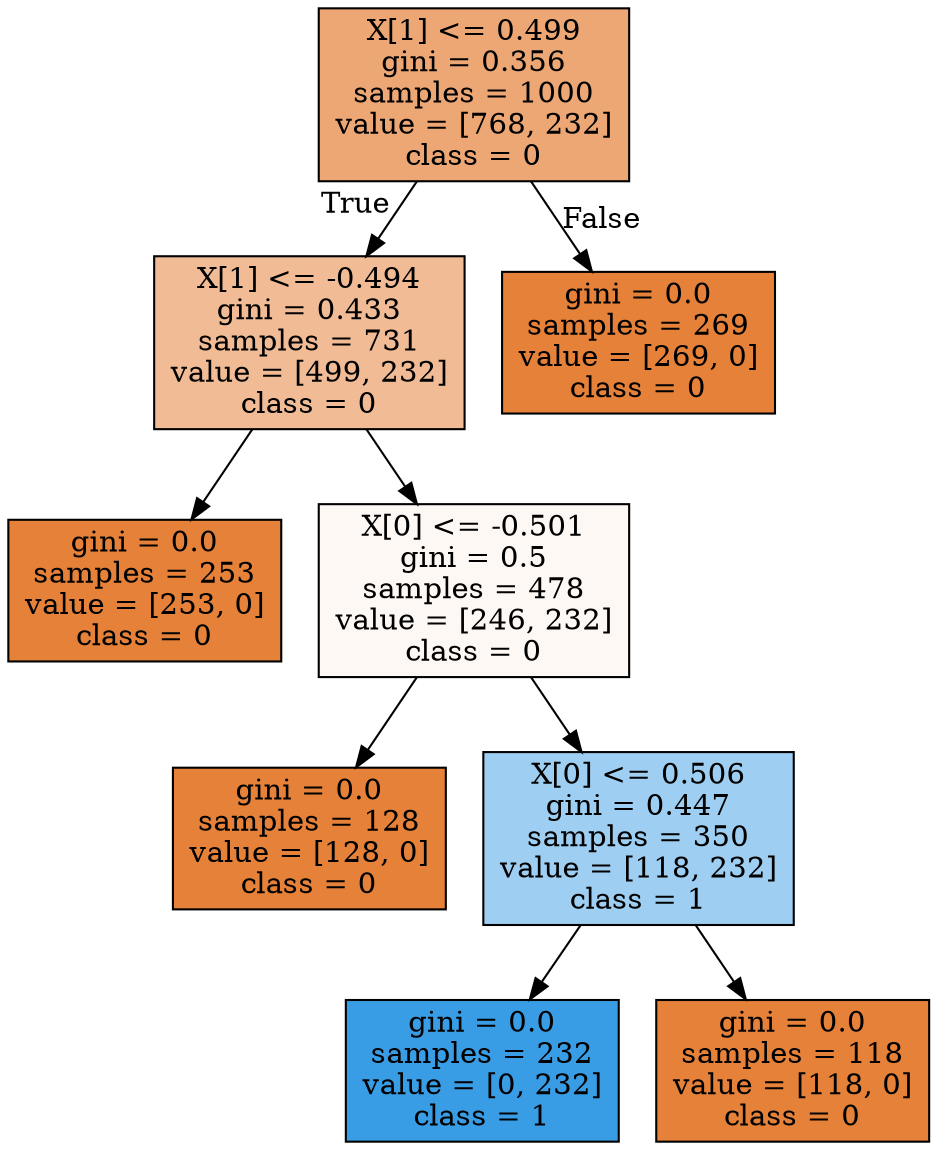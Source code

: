 digraph Tree {
node [shape=box, style="filled", color="black"] ;
0 [label="X[1] <= 0.499\ngini = 0.356\nsamples = 1000\nvalue = [768, 232]\nclass = 0", fillcolor="#eda775"] ;
1 [label="X[1] <= -0.494\ngini = 0.433\nsamples = 731\nvalue = [499, 232]\nclass = 0", fillcolor="#f1bc95"] ;
0 -> 1 [labeldistance=2.5, labelangle=45, headlabel="True"] ;
2 [label="gini = 0.0\nsamples = 253\nvalue = [253, 0]\nclass = 0", fillcolor="#e58139"] ;
1 -> 2 ;
3 [label="X[0] <= -0.501\ngini = 0.5\nsamples = 478\nvalue = [246, 232]\nclass = 0", fillcolor="#fef8f4"] ;
1 -> 3 ;
4 [label="gini = 0.0\nsamples = 128\nvalue = [128, 0]\nclass = 0", fillcolor="#e58139"] ;
3 -> 4 ;
5 [label="X[0] <= 0.506\ngini = 0.447\nsamples = 350\nvalue = [118, 232]\nclass = 1", fillcolor="#9ecff2"] ;
3 -> 5 ;
6 [label="gini = 0.0\nsamples = 232\nvalue = [0, 232]\nclass = 1", fillcolor="#399de5"] ;
5 -> 6 ;
7 [label="gini = 0.0\nsamples = 118\nvalue = [118, 0]\nclass = 0", fillcolor="#e58139"] ;
5 -> 7 ;
8 [label="gini = 0.0\nsamples = 269\nvalue = [269, 0]\nclass = 0", fillcolor="#e58139"] ;
0 -> 8 [labeldistance=2.5, labelangle=-45, headlabel="False"] ;
}